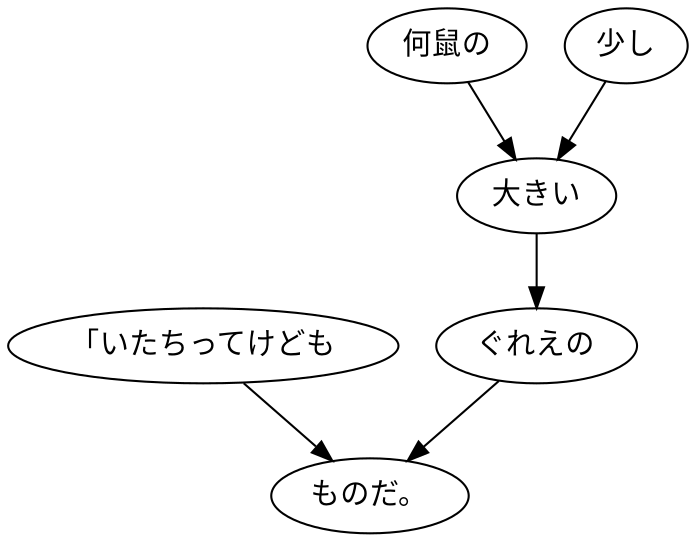 digraph graph248 {
	node0 [label="「いたちってけども"];
	node1 [label="何鼠の"];
	node2 [label="少し"];
	node3 [label="大きい"];
	node4 [label="ぐれえの"];
	node5 [label="ものだ。"];
	node0 -> node5;
	node1 -> node3;
	node2 -> node3;
	node3 -> node4;
	node4 -> node5;
}
